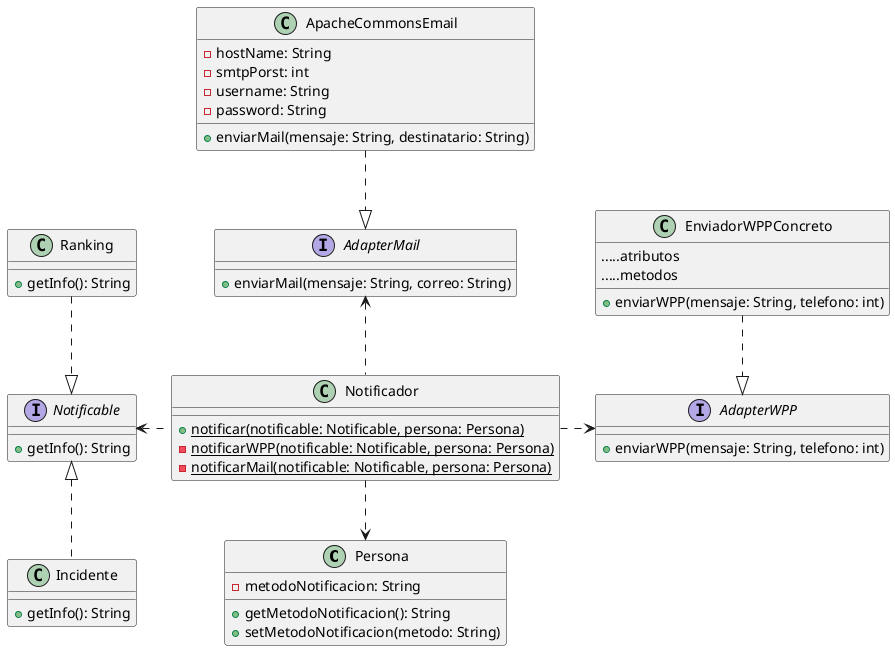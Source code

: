 @startuml
skinparam linetype ortho

class Persona{
    -metodoNotificacion: String

    +getMetodoNotificacion(): String
    +setMetodoNotificacion(metodo: String)
}

interface Notificable{
    +getInfo(): String
}

class Ranking{
    +getInfo(): String
}
class Incidente{
    +getInfo(): String
}
Ranking .down.|> Notificable
Incidente .up.|> Notificable

Notificador ..> Persona
Notificador .left.> Notificable

class Notificador{
    {static}+notificar(notificable: Notificable, persona: Persona)
    {static}-notificarWPP(notificable: Notificable, persona: Persona)
    {static}-notificarMail(notificable: Notificable, persona: Persona)
}

Notificador .up.> AdapterMail
Notificador .right.> AdapterWPP

interface AdapterMail{
    +enviarMail(mensaje: String, correo: String)
}

class ApacheCommonsEmail{
    -hostName: String
    -smtpPorst: int
    -username: String
    -password: String

    +enviarMail(mensaje: String, destinatario: String)
}
ApacheCommonsEmail ..|> AdapterMail

interface AdapterWPP{
    +enviarWPP(mensaje: String, telefono: int)
}
class EnviadorWPPConcreto{
    .....atributos
    +enviarWPP(mensaje: String, telefono: int)
    .....metodos
}
EnviadorWPPConcreto ..|> AdapterWPP

@enduml